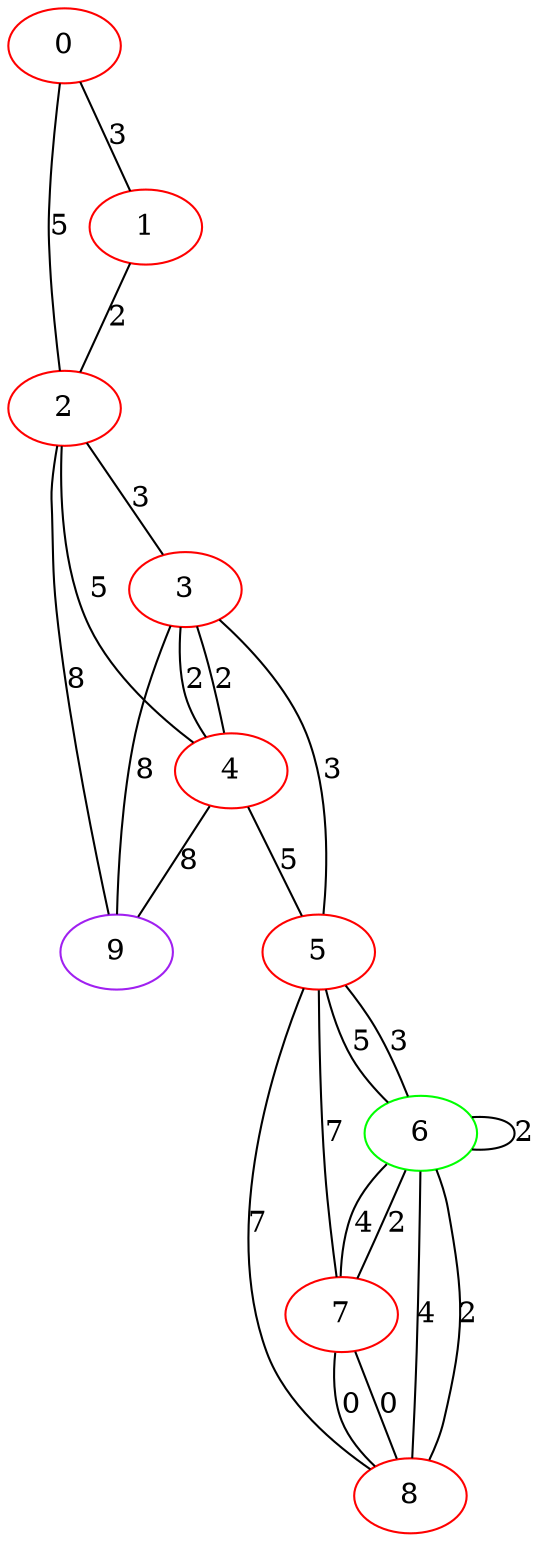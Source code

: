 graph "" {
0 [color=red, weight=1];
1 [color=red, weight=1];
2 [color=red, weight=1];
3 [color=red, weight=1];
4 [color=red, weight=1];
5 [color=red, weight=1];
6 [color=green, weight=2];
7 [color=red, weight=1];
8 [color=red, weight=1];
9 [color=purple, weight=4];
0 -- 1  [key=0, label=3];
0 -- 2  [key=0, label=5];
1 -- 2  [key=0, label=2];
2 -- 3  [key=0, label=3];
2 -- 4  [key=0, label=5];
2 -- 9  [key=0, label=8];
3 -- 9  [key=0, label=8];
3 -- 4  [key=0, label=2];
3 -- 4  [key=1, label=2];
3 -- 5  [key=0, label=3];
4 -- 9  [key=0, label=8];
4 -- 5  [key=0, label=5];
5 -- 8  [key=0, label=7];
5 -- 6  [key=0, label=3];
5 -- 6  [key=1, label=5];
5 -- 7  [key=0, label=7];
6 -- 8  [key=0, label=4];
6 -- 8  [key=1, label=2];
6 -- 6  [key=0, label=2];
6 -- 7  [key=0, label=4];
6 -- 7  [key=1, label=2];
7 -- 8  [key=0, label=0];
7 -- 8  [key=1, label=0];
}
